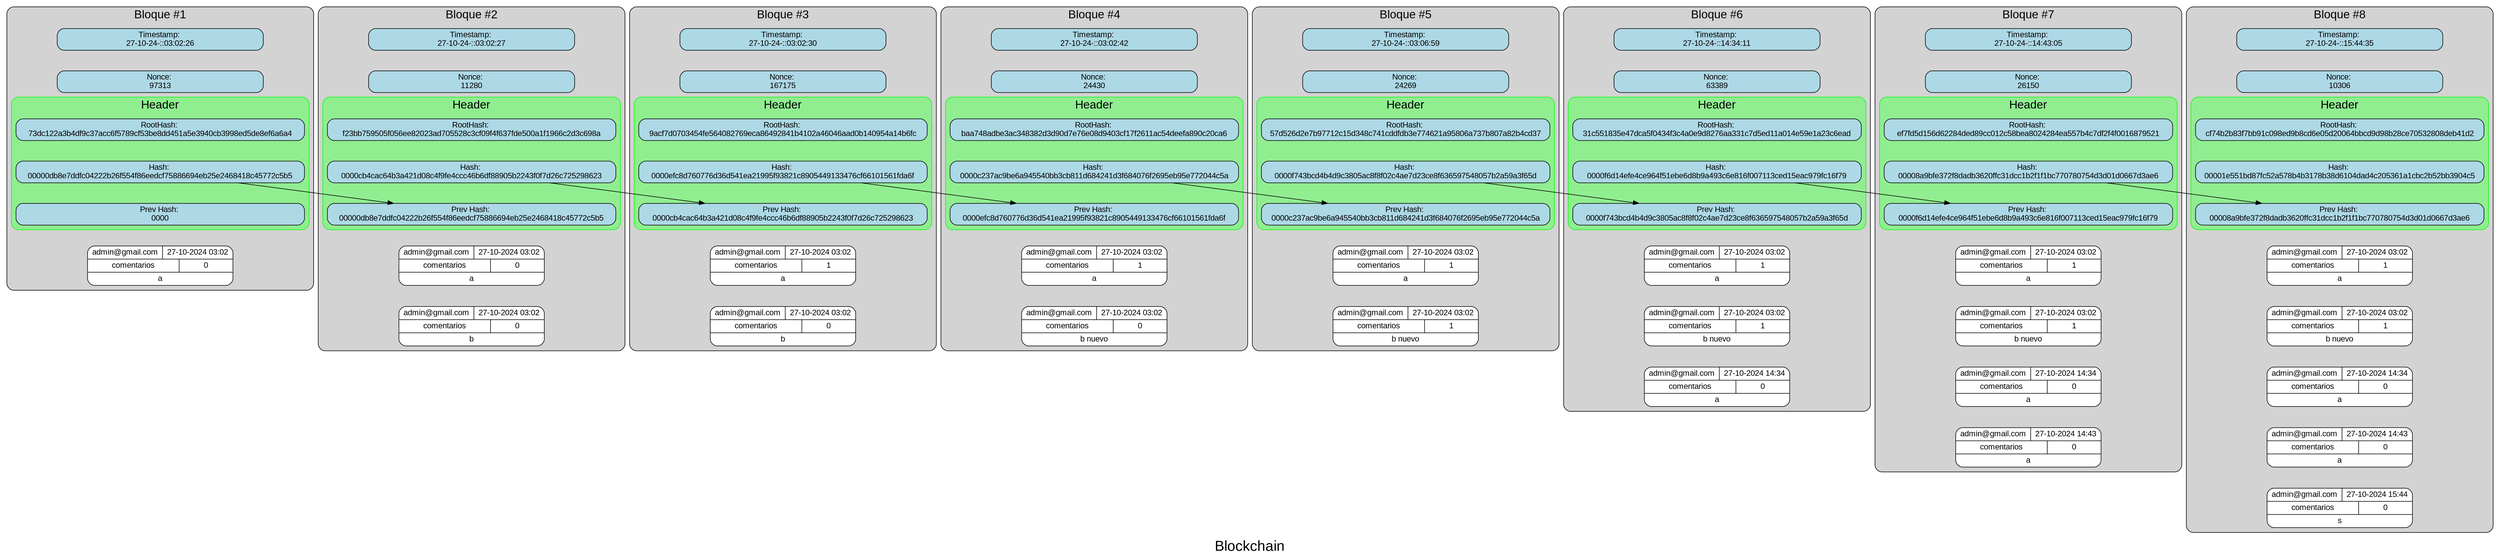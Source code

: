 digraph G {
label="Blockchain"; fontsize=25; fontname="Arial";
subgraph cluster_block1 {
label="Bloque #1";
fontname="Arial";fontsize=20;style=rounded;
color=black;
bgcolor=lightgray;
edge [style=invis];
timestamp1[label="Timestamp: 
27-10-24-::03:02:26";fontname="Arial"; shape=box;style="rounded, filled";fillcolor=lightblue;width=5;]
nonce1[label="Nonce: 
97313";fontname="Arial";shape=box;style="rounded, filled";fillcolor=lightblue;width=5;]
timestamp1 -> nonce1 -> root1
subgraph cluster_header1 {
label="Header";
fontname="Arial";fontsize=20;style=rounded;
color=green;
bgcolor=lightgreen;
root1[label="RootHash: 
73dc122a3b4df9c37acc6f5789cf53be8dd451a5e3940cb3998ed5de8ef6a6a4";fontname="Arial";shape=box;style="rounded, filled";fillcolor=lightblue;width=7;]
hash1[label="Hash: 
00000db8e7ddfc04222b26f554f86eedcf75886694eb25e2468418c45772c5b5";fontname="Arial";shape=box;style="rounded, filled";fillcolor=lightblue;width=7;]
prev1[label="Prev Hash: 
0000";fontname="Arial";shape=box;style="rounded, filled";fillcolor=lightblue;width=7;]
root1 -> hash1 -> prev1
}
transac1_0[label="{{admin@gmail.com|27-10-2024 03:02}|{comentarios | 0}|a}";shape=record;fontname="Arial";style="rounded, filled";fillcolor=white;]
prev1-> transac1_0
}
subgraph cluster_block2 {
label="Bloque #2";
fontname="Arial";fontsize=20;style=rounded;
color=black;
bgcolor=lightgray;
edge [style=invis];
timestamp2[label="Timestamp: 
27-10-24-::03:02:27";fontname="Arial"; shape=box;style="rounded, filled";fillcolor=lightblue;width=5;]
nonce2[label="Nonce: 
11280";fontname="Arial";shape=box;style="rounded, filled";fillcolor=lightblue;width=5;]
timestamp2 -> nonce2 -> root2
subgraph cluster_header2 {
label="Header";
fontname="Arial";fontsize=20;style=rounded;
color=green;
bgcolor=lightgreen;
root2[label="RootHash: 
f23bb759505f056ee82023ad705528c3cf09f4f637fde500a1f1966c2d3c698a";fontname="Arial";shape=box;style="rounded, filled";fillcolor=lightblue;width=7;]
hash2[label="Hash: 
0000cb4cac64b3a421d08c4f9fe4ccc46b6df88905b2243f0f7d26c725298623";fontname="Arial";shape=box;style="rounded, filled";fillcolor=lightblue;width=7;]
prev2[label="Prev Hash: 
00000db8e7ddfc04222b26f554f86eedcf75886694eb25e2468418c45772c5b5";fontname="Arial";shape=box;style="rounded, filled";fillcolor=lightblue;width=7;]
root2 -> hash2 -> prev2
}
transac2_0[label="{{admin@gmail.com|27-10-2024 03:02}|{comentarios | 0}|a}";shape=record;fontname="Arial";style="rounded, filled";fillcolor=white;]
transac2_1[label="{{admin@gmail.com|27-10-2024 03:02}|{comentarios | 0}|b}";shape=record;fontname="Arial";style="rounded, filled";fillcolor=white;]
prev2-> transac2_0-> transac2_1
}
subgraph cluster_block3 {
label="Bloque #3";
fontname="Arial";fontsize=20;style=rounded;
color=black;
bgcolor=lightgray;
edge [style=invis];
timestamp3[label="Timestamp: 
27-10-24-::03:02:30";fontname="Arial"; shape=box;style="rounded, filled";fillcolor=lightblue;width=5;]
nonce3[label="Nonce: 
167175";fontname="Arial";shape=box;style="rounded, filled";fillcolor=lightblue;width=5;]
timestamp3 -> nonce3 -> root3
subgraph cluster_header3 {
label="Header";
fontname="Arial";fontsize=20;style=rounded;
color=green;
bgcolor=lightgreen;
root3[label="RootHash: 
9acf7d0703454fe564082769eca86492841b4102a46046aad0b140954a14b6fc";fontname="Arial";shape=box;style="rounded, filled";fillcolor=lightblue;width=7;]
hash3[label="Hash: 
0000efc8d760776d36d541ea21995f93821c8905449133476cf66101561fda6f";fontname="Arial";shape=box;style="rounded, filled";fillcolor=lightblue;width=7;]
prev3[label="Prev Hash: 
0000cb4cac64b3a421d08c4f9fe4ccc46b6df88905b2243f0f7d26c725298623";fontname="Arial";shape=box;style="rounded, filled";fillcolor=lightblue;width=7;]
root3 -> hash3 -> prev3
}
transac3_0[label="{{admin@gmail.com|27-10-2024 03:02}|{comentarios | 1}|a}";shape=record;fontname="Arial";style="rounded, filled";fillcolor=white;]
transac3_1[label="{{admin@gmail.com|27-10-2024 03:02}|{comentarios | 0}|b}";shape=record;fontname="Arial";style="rounded, filled";fillcolor=white;]
prev3-> transac3_0-> transac3_1
}
subgraph cluster_block4 {
label="Bloque #4";
fontname="Arial";fontsize=20;style=rounded;
color=black;
bgcolor=lightgray;
edge [style=invis];
timestamp4[label="Timestamp: 
27-10-24-::03:02:42";fontname="Arial"; shape=box;style="rounded, filled";fillcolor=lightblue;width=5;]
nonce4[label="Nonce: 
24430";fontname="Arial";shape=box;style="rounded, filled";fillcolor=lightblue;width=5;]
timestamp4 -> nonce4 -> root4
subgraph cluster_header4 {
label="Header";
fontname="Arial";fontsize=20;style=rounded;
color=green;
bgcolor=lightgreen;
root4[label="RootHash: 
baa748adbe3ac348382d3d90d7e76e08d9403cf17f2611ac54deefa890c20ca6";fontname="Arial";shape=box;style="rounded, filled";fillcolor=lightblue;width=7;]
hash4[label="Hash: 
0000c237ac9be6a945540bb3cb811d684241d3f684076f2695eb95e772044c5a";fontname="Arial";shape=box;style="rounded, filled";fillcolor=lightblue;width=7;]
prev4[label="Prev Hash: 
0000efc8d760776d36d541ea21995f93821c8905449133476cf66101561fda6f";fontname="Arial";shape=box;style="rounded, filled";fillcolor=lightblue;width=7;]
root4 -> hash4 -> prev4
}
transac4_0[label="{{admin@gmail.com|27-10-2024 03:02}|{comentarios | 1}|a}";shape=record;fontname="Arial";style="rounded, filled";fillcolor=white;]
transac4_1[label="{{admin@gmail.com|27-10-2024 03:02}|{comentarios | 0}|b nuevo}";shape=record;fontname="Arial";style="rounded, filled";fillcolor=white;]
prev4-> transac4_0-> transac4_1
}
subgraph cluster_block5 {
label="Bloque #5";
fontname="Arial";fontsize=20;style=rounded;
color=black;
bgcolor=lightgray;
edge [style=invis];
timestamp5[label="Timestamp: 
27-10-24-::03:06:59";fontname="Arial"; shape=box;style="rounded, filled";fillcolor=lightblue;width=5;]
nonce5[label="Nonce: 
24269";fontname="Arial";shape=box;style="rounded, filled";fillcolor=lightblue;width=5;]
timestamp5 -> nonce5 -> root5
subgraph cluster_header5 {
label="Header";
fontname="Arial";fontsize=20;style=rounded;
color=green;
bgcolor=lightgreen;
root5[label="RootHash: 
57d526d2e7b97712c15d348c741cddfdb3e774621a95806a737b807a82b4cd37";fontname="Arial";shape=box;style="rounded, filled";fillcolor=lightblue;width=7;]
hash5[label="Hash: 
0000f743bcd4b4d9c3805ac8f8f02c4ae7d23ce8f636597548057b2a59a3f65d";fontname="Arial";shape=box;style="rounded, filled";fillcolor=lightblue;width=7;]
prev5[label="Prev Hash: 
0000c237ac9be6a945540bb3cb811d684241d3f684076f2695eb95e772044c5a";fontname="Arial";shape=box;style="rounded, filled";fillcolor=lightblue;width=7;]
root5 -> hash5 -> prev5
}
transac5_0[label="{{admin@gmail.com|27-10-2024 03:02}|{comentarios | 1}|a}";shape=record;fontname="Arial";style="rounded, filled";fillcolor=white;]
transac5_1[label="{{admin@gmail.com|27-10-2024 03:02}|{comentarios | 1}|b nuevo}";shape=record;fontname="Arial";style="rounded, filled";fillcolor=white;]
prev5-> transac5_0-> transac5_1
}
subgraph cluster_block6 {
label="Bloque #6";
fontname="Arial";fontsize=20;style=rounded;
color=black;
bgcolor=lightgray;
edge [style=invis];
timestamp6[label="Timestamp: 
27-10-24-::14:34:11";fontname="Arial"; shape=box;style="rounded, filled";fillcolor=lightblue;width=5;]
nonce6[label="Nonce: 
63389";fontname="Arial";shape=box;style="rounded, filled";fillcolor=lightblue;width=5;]
timestamp6 -> nonce6 -> root6
subgraph cluster_header6 {
label="Header";
fontname="Arial";fontsize=20;style=rounded;
color=green;
bgcolor=lightgreen;
root6[label="RootHash: 
31c551835e47dca5f0434f3c4a0e9d8276aa331c7d5ed11a014e59e1a23c6ead";fontname="Arial";shape=box;style="rounded, filled";fillcolor=lightblue;width=7;]
hash6[label="Hash: 
0000f6d14efe4ce964f51ebe6d8b9a493c6e816f007113ced15eac979fc16f79";fontname="Arial";shape=box;style="rounded, filled";fillcolor=lightblue;width=7;]
prev6[label="Prev Hash: 
0000f743bcd4b4d9c3805ac8f8f02c4ae7d23ce8f636597548057b2a59a3f65d";fontname="Arial";shape=box;style="rounded, filled";fillcolor=lightblue;width=7;]
root6 -> hash6 -> prev6
}
transac6_0[label="{{admin@gmail.com|27-10-2024 03:02}|{comentarios | 1}|a}";shape=record;fontname="Arial";style="rounded, filled";fillcolor=white;]
transac6_1[label="{{admin@gmail.com|27-10-2024 03:02}|{comentarios | 1}|b nuevo}";shape=record;fontname="Arial";style="rounded, filled";fillcolor=white;]
transac6_2[label="{{admin@gmail.com|27-10-2024 14:34}|{comentarios | 0}|a}";shape=record;fontname="Arial";style="rounded, filled";fillcolor=white;]
prev6-> transac6_0-> transac6_1-> transac6_2
}
subgraph cluster_block7 {
label="Bloque #7";
fontname="Arial";fontsize=20;style=rounded;
color=black;
bgcolor=lightgray;
edge [style=invis];
timestamp7[label="Timestamp: 
27-10-24-::14:43:05";fontname="Arial"; shape=box;style="rounded, filled";fillcolor=lightblue;width=5;]
nonce7[label="Nonce: 
26150";fontname="Arial";shape=box;style="rounded, filled";fillcolor=lightblue;width=5;]
timestamp7 -> nonce7 -> root7
subgraph cluster_header7 {
label="Header";
fontname="Arial";fontsize=20;style=rounded;
color=green;
bgcolor=lightgreen;
root7[label="RootHash: 
ef7fd5d156d62284ded89cc012c58bea8024284ea557b4c7df2f4f0016879521";fontname="Arial";shape=box;style="rounded, filled";fillcolor=lightblue;width=7;]
hash7[label="Hash: 
00008a9bfe372f8dadb3620ffc31dcc1b2f1f1bc770780754d3d01d0667d3ae6";fontname="Arial";shape=box;style="rounded, filled";fillcolor=lightblue;width=7;]
prev7[label="Prev Hash: 
0000f6d14efe4ce964f51ebe6d8b9a493c6e816f007113ced15eac979fc16f79";fontname="Arial";shape=box;style="rounded, filled";fillcolor=lightblue;width=7;]
root7 -> hash7 -> prev7
}
transac7_0[label="{{admin@gmail.com|27-10-2024 03:02}|{comentarios | 1}|a}";shape=record;fontname="Arial";style="rounded, filled";fillcolor=white;]
transac7_1[label="{{admin@gmail.com|27-10-2024 03:02}|{comentarios | 1}|b nuevo}";shape=record;fontname="Arial";style="rounded, filled";fillcolor=white;]
transac7_2[label="{{admin@gmail.com|27-10-2024 14:34}|{comentarios | 0}|a}";shape=record;fontname="Arial";style="rounded, filled";fillcolor=white;]
transac7_3[label="{{admin@gmail.com|27-10-2024 14:43}|{comentarios | 0}|a}";shape=record;fontname="Arial";style="rounded, filled";fillcolor=white;]
prev7-> transac7_0-> transac7_1-> transac7_2-> transac7_3
}
subgraph cluster_block8 {
label="Bloque #8";
fontname="Arial";fontsize=20;style=rounded;
color=black;
bgcolor=lightgray;
edge [style=invis];
timestamp8[label="Timestamp: 
27-10-24-::15:44:35";fontname="Arial"; shape=box;style="rounded, filled";fillcolor=lightblue;width=5;]
nonce8[label="Nonce: 
10306";fontname="Arial";shape=box;style="rounded, filled";fillcolor=lightblue;width=5;]
timestamp8 -> nonce8 -> root8
subgraph cluster_header8 {
label="Header";
fontname="Arial";fontsize=20;style=rounded;
color=green;
bgcolor=lightgreen;
root8[label="RootHash: 
cf74b2b83f7bb91c098ed9b8cd6e05d20064bbcd9d98b28ce70532808deb41d2";fontname="Arial";shape=box;style="rounded, filled";fillcolor=lightblue;width=7;]
hash8[label="Hash: 
00001e551bd87fc52a578b4b3178b38d6104dad4c205361a1cbc2b52bb3904c5";fontname="Arial";shape=box;style="rounded, filled";fillcolor=lightblue;width=7;]
prev8[label="Prev Hash: 
00008a9bfe372f8dadb3620ffc31dcc1b2f1f1bc770780754d3d01d0667d3ae6";fontname="Arial";shape=box;style="rounded, filled";fillcolor=lightblue;width=7;]
root8 -> hash8 -> prev8
}
transac8_0[label="{{admin@gmail.com|27-10-2024 03:02}|{comentarios | 1}|a}";shape=record;fontname="Arial";style="rounded, filled";fillcolor=white;]
transac8_1[label="{{admin@gmail.com|27-10-2024 03:02}|{comentarios | 1}|b nuevo}";shape=record;fontname="Arial";style="rounded, filled";fillcolor=white;]
transac8_2[label="{{admin@gmail.com|27-10-2024 14:34}|{comentarios | 0}|a}";shape=record;fontname="Arial";style="rounded, filled";fillcolor=white;]
transac8_3[label="{{admin@gmail.com|27-10-2024 14:43}|{comentarios | 0}|a}";shape=record;fontname="Arial";style="rounded, filled";fillcolor=white;]
transac8_4[label="{{admin@gmail.com|27-10-2024 15:44}|{comentarios | 0}|s}";shape=record;fontname="Arial";style="rounded, filled";fillcolor=white;]
prev8-> transac8_0-> transac8_1-> transac8_2-> transac8_3-> transac8_4
}
hash1 -> prev2[constraint=false;];
hash2 -> prev3[constraint=false;];
hash3 -> prev4[constraint=false;];
hash4 -> prev5[constraint=false;];
hash5 -> prev6[constraint=false;];
hash6 -> prev7[constraint=false;];
hash7 -> prev8[constraint=false;];

}
